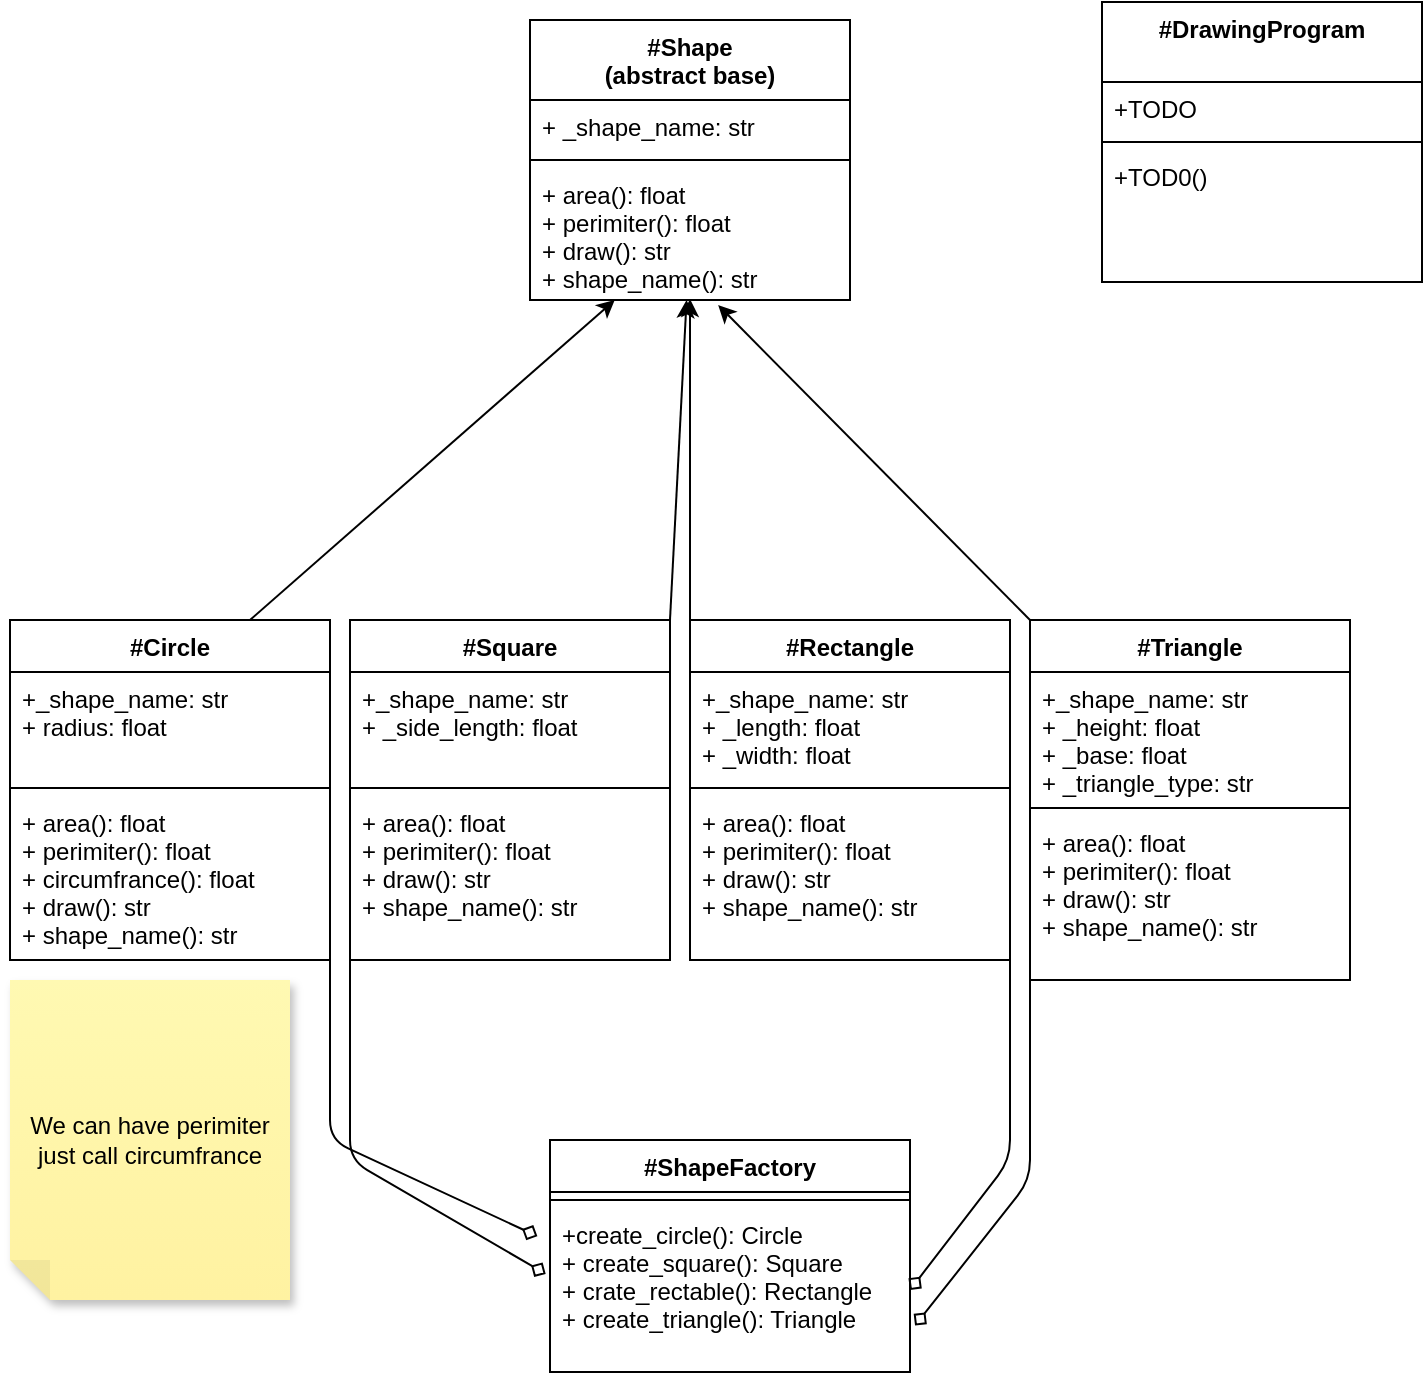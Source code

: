 <mxfile>
    <diagram id="G0MIqGNrroRCxsIIhMxj" name="Page-1">
        <mxGraphModel dx="788" dy="622" grid="0" gridSize="10" guides="1" tooltips="1" connect="1" arrows="1" fold="1" page="1" pageScale="1" pageWidth="1400" pageHeight="850" math="0" shadow="0">
            <root>
                <mxCell id="0"/>
                <mxCell id="1" parent="0"/>
                <mxCell id="6" value="#Shape&#10;(abstract base)" style="swimlane;fontStyle=1;align=center;verticalAlign=top;childLayout=stackLayout;horizontal=1;startSize=40;horizontalStack=0;resizeParent=1;resizeParentMax=0;resizeLast=0;collapsible=1;marginBottom=0;" parent="1" vertex="1">
                    <mxGeometry x="280" y="40" width="160" height="140" as="geometry"/>
                </mxCell>
                <mxCell id="7" value="+ _shape_name: str" style="text;strokeColor=none;fillColor=none;align=left;verticalAlign=top;spacingLeft=4;spacingRight=4;overflow=hidden;rotatable=0;points=[[0,0.5],[1,0.5]];portConstraint=eastwest;" parent="6" vertex="1">
                    <mxGeometry y="40" width="160" height="26" as="geometry"/>
                </mxCell>
                <mxCell id="8" value="" style="line;strokeWidth=1;fillColor=none;align=left;verticalAlign=middle;spacingTop=-1;spacingLeft=3;spacingRight=3;rotatable=0;labelPosition=right;points=[];portConstraint=eastwest;strokeColor=inherit;" parent="6" vertex="1">
                    <mxGeometry y="66" width="160" height="8" as="geometry"/>
                </mxCell>
                <mxCell id="9" value="+ area(): float&#10;+ perimiter(): float&#10;+ draw(): str&#10;+ shape_name(): str&#10;" style="text;strokeColor=none;fillColor=none;align=left;verticalAlign=top;spacingLeft=4;spacingRight=4;overflow=hidden;rotatable=0;points=[[0,0.5],[1,0.5]];portConstraint=eastwest;" parent="6" vertex="1">
                    <mxGeometry y="74" width="160" height="66" as="geometry"/>
                </mxCell>
                <mxCell id="38" style="edgeStyle=none;html=1;exitX=0.75;exitY=0;exitDx=0;exitDy=0;" parent="1" source="19" target="9" edge="1">
                    <mxGeometry relative="1" as="geometry"/>
                </mxCell>
                <mxCell id="19" value="#Circle" style="swimlane;fontStyle=1;align=center;verticalAlign=top;childLayout=stackLayout;horizontal=1;startSize=26;horizontalStack=0;resizeParent=1;resizeParentMax=0;resizeLast=0;collapsible=1;marginBottom=0;" parent="1" vertex="1">
                    <mxGeometry x="20" y="340" width="160" height="170" as="geometry"/>
                </mxCell>
                <mxCell id="20" value="+_shape_name: str&#10;+ radius: float" style="text;strokeColor=none;fillColor=none;align=left;verticalAlign=top;spacingLeft=4;spacingRight=4;overflow=hidden;rotatable=0;points=[[0,0.5],[1,0.5]];portConstraint=eastwest;" parent="19" vertex="1">
                    <mxGeometry y="26" width="160" height="54" as="geometry"/>
                </mxCell>
                <mxCell id="21" value="" style="line;strokeWidth=1;fillColor=none;align=left;verticalAlign=middle;spacingTop=-1;spacingLeft=3;spacingRight=3;rotatable=0;labelPosition=right;points=[];portConstraint=eastwest;strokeColor=inherit;" parent="19" vertex="1">
                    <mxGeometry y="80" width="160" height="8" as="geometry"/>
                </mxCell>
                <mxCell id="22" value="+ area(): float&#10;+ perimiter(): float&#10;+ circumfrance(): float&#10;+ draw(): str&#10;+ shape_name(): str&#10;" style="text;strokeColor=none;fillColor=none;align=left;verticalAlign=top;spacingLeft=4;spacingRight=4;overflow=hidden;rotatable=0;points=[[0,0.5],[1,0.5]];portConstraint=eastwest;" parent="19" vertex="1">
                    <mxGeometry y="88" width="160" height="82" as="geometry"/>
                </mxCell>
                <mxCell id="46" style="edgeStyle=none;html=1;exitX=1;exitY=0;exitDx=0;exitDy=0;" parent="1" source="24" target="9" edge="1">
                    <mxGeometry relative="1" as="geometry"/>
                </mxCell>
                <mxCell id="24" value="#Square" style="swimlane;fontStyle=1;align=center;verticalAlign=top;childLayout=stackLayout;horizontal=1;startSize=26;horizontalStack=0;resizeParent=1;resizeParentMax=0;resizeLast=0;collapsible=1;marginBottom=0;" parent="1" vertex="1">
                    <mxGeometry x="190" y="340" width="160" height="170" as="geometry"/>
                </mxCell>
                <mxCell id="25" value="+_shape_name: str&#10;+ _side_length: float" style="text;strokeColor=none;fillColor=none;align=left;verticalAlign=top;spacingLeft=4;spacingRight=4;overflow=hidden;rotatable=0;points=[[0,0.5],[1,0.5]];portConstraint=eastwest;" parent="24" vertex="1">
                    <mxGeometry y="26" width="160" height="54" as="geometry"/>
                </mxCell>
                <mxCell id="26" value="" style="line;strokeWidth=1;fillColor=none;align=left;verticalAlign=middle;spacingTop=-1;spacingLeft=3;spacingRight=3;rotatable=0;labelPosition=right;points=[];portConstraint=eastwest;strokeColor=inherit;" parent="24" vertex="1">
                    <mxGeometry y="80" width="160" height="8" as="geometry"/>
                </mxCell>
                <mxCell id="27" value="+ area(): float&#10;+ perimiter(): float&#10;+ draw(): str&#10;+ shape_name(): str&#10;" style="text;strokeColor=none;fillColor=none;align=left;verticalAlign=top;spacingLeft=4;spacingRight=4;overflow=hidden;rotatable=0;points=[[0,0.5],[1,0.5]];portConstraint=eastwest;" parent="24" vertex="1">
                    <mxGeometry y="88" width="160" height="82" as="geometry"/>
                </mxCell>
                <mxCell id="40" style="edgeStyle=none;html=1;exitX=0;exitY=0;exitDx=0;exitDy=0;entryX=0.5;entryY=0.992;entryDx=0;entryDy=0;entryPerimeter=0;" parent="1" source="32" target="9" edge="1">
                    <mxGeometry relative="1" as="geometry"/>
                </mxCell>
                <mxCell id="32" value="#Rectangle" style="swimlane;fontStyle=1;align=center;verticalAlign=top;childLayout=stackLayout;horizontal=1;startSize=26;horizontalStack=0;resizeParent=1;resizeParentMax=0;resizeLast=0;collapsible=1;marginBottom=0;" parent="1" vertex="1">
                    <mxGeometry x="360" y="340" width="160" height="170" as="geometry"/>
                </mxCell>
                <mxCell id="33" value="+_shape_name: str&#10;+ _length: float&#10;+ _width: float" style="text;strokeColor=none;fillColor=none;align=left;verticalAlign=top;spacingLeft=4;spacingRight=4;overflow=hidden;rotatable=0;points=[[0,0.5],[1,0.5]];portConstraint=eastwest;" parent="32" vertex="1">
                    <mxGeometry y="26" width="160" height="54" as="geometry"/>
                </mxCell>
                <mxCell id="34" value="" style="line;strokeWidth=1;fillColor=none;align=left;verticalAlign=middle;spacingTop=-1;spacingLeft=3;spacingRight=3;rotatable=0;labelPosition=right;points=[];portConstraint=eastwest;strokeColor=inherit;" parent="32" vertex="1">
                    <mxGeometry y="80" width="160" height="8" as="geometry"/>
                </mxCell>
                <mxCell id="35" value="+ area(): float&#10;+ perimiter(): float&#10;+ draw(): str&#10;+ shape_name(): str&#10;" style="text;strokeColor=none;fillColor=none;align=left;verticalAlign=top;spacingLeft=4;spacingRight=4;overflow=hidden;rotatable=0;points=[[0,0.5],[1,0.5]];portConstraint=eastwest;" parent="32" vertex="1">
                    <mxGeometry y="88" width="160" height="82" as="geometry"/>
                </mxCell>
                <mxCell id="36" value="We can have perimiter just call circumfrance" style="shape=note;whiteSpace=wrap;html=1;backgroundOutline=1;fontColor=#000000;darkOpacity=0.05;fillColor=#FFF9B2;strokeColor=none;fillStyle=solid;direction=west;gradientDirection=north;gradientColor=#FFF2A1;shadow=1;size=20;pointerEvents=1;" parent="1" vertex="1">
                    <mxGeometry x="20" y="520" width="140" height="160" as="geometry"/>
                </mxCell>
                <mxCell id="45" style="edgeStyle=none;html=1;exitX=0;exitY=0;exitDx=0;exitDy=0;entryX=0.588;entryY=1.038;entryDx=0;entryDy=0;entryPerimeter=0;" parent="1" source="41" target="9" edge="1">
                    <mxGeometry relative="1" as="geometry"/>
                </mxCell>
                <mxCell id="41" value="#Triangle" style="swimlane;fontStyle=1;align=center;verticalAlign=top;childLayout=stackLayout;horizontal=1;startSize=26;horizontalStack=0;resizeParent=1;resizeParentMax=0;resizeLast=0;collapsible=1;marginBottom=0;" parent="1" vertex="1">
                    <mxGeometry x="530" y="340" width="160" height="180" as="geometry">
                        <mxRectangle x="530" y="340" width="90" height="30" as="alternateBounds"/>
                    </mxGeometry>
                </mxCell>
                <mxCell id="42" value="+_shape_name: str&#10;+ _height: float&#10;+ _base: float&#10;+ _triangle_type: str" style="text;strokeColor=none;fillColor=none;align=left;verticalAlign=top;spacingLeft=4;spacingRight=4;overflow=hidden;rotatable=0;points=[[0,0.5],[1,0.5]];portConstraint=eastwest;" parent="41" vertex="1">
                    <mxGeometry y="26" width="160" height="64" as="geometry"/>
                </mxCell>
                <mxCell id="43" value="" style="line;strokeWidth=1;fillColor=none;align=left;verticalAlign=middle;spacingTop=-1;spacingLeft=3;spacingRight=3;rotatable=0;labelPosition=right;points=[];portConstraint=eastwest;strokeColor=inherit;" parent="41" vertex="1">
                    <mxGeometry y="90" width="160" height="8" as="geometry"/>
                </mxCell>
                <mxCell id="44" value="+ area(): float&#10;+ perimiter(): float&#10;+ draw(): str&#10;+ shape_name(): str&#10;" style="text;strokeColor=none;fillColor=none;align=left;verticalAlign=top;spacingLeft=4;spacingRight=4;overflow=hidden;rotatable=0;points=[[0,0.5],[1,0.5]];portConstraint=eastwest;" parent="41" vertex="1">
                    <mxGeometry y="98" width="160" height="82" as="geometry"/>
                </mxCell>
                <mxCell id="47" value="#ShapeFactory" style="swimlane;fontStyle=1;align=center;verticalAlign=top;childLayout=stackLayout;horizontal=1;startSize=26;horizontalStack=0;resizeParent=1;resizeParentMax=0;resizeLast=0;collapsible=1;marginBottom=0;" parent="1" vertex="1">
                    <mxGeometry x="290" y="600" width="180" height="116" as="geometry">
                        <mxRectangle x="530" y="340" width="90" height="30" as="alternateBounds"/>
                    </mxGeometry>
                </mxCell>
                <mxCell id="49" value="" style="line;strokeWidth=1;fillColor=none;align=left;verticalAlign=middle;spacingTop=-1;spacingLeft=3;spacingRight=3;rotatable=0;labelPosition=right;points=[];portConstraint=eastwest;strokeColor=inherit;" parent="47" vertex="1">
                    <mxGeometry y="26" width="180" height="8" as="geometry"/>
                </mxCell>
                <mxCell id="50" value="+create_circle(): Circle&#10;+ create_square(): Square&#10;+ crate_rectable(): Rectangle&#10;+ create_triangle(): Triangle" style="text;strokeColor=none;fillColor=none;align=left;verticalAlign=top;spacingLeft=4;spacingRight=4;overflow=hidden;rotatable=0;points=[[0,0.5],[1,0.5]];portConstraint=eastwest;" parent="47" vertex="1">
                    <mxGeometry y="34" width="180" height="82" as="geometry"/>
                </mxCell>
                <mxCell id="51" style="edgeStyle=none;html=1;exitX=1;exitY=0.5;exitDx=0;exitDy=0;entryX=-0.035;entryY=0.172;entryDx=0;entryDy=0;entryPerimeter=0;endArrow=diamond;endFill=0;" parent="1" source="22" target="50" edge="1">
                    <mxGeometry relative="1" as="geometry">
                        <Array as="points">
                            <mxPoint x="180" y="600"/>
                        </Array>
                    </mxGeometry>
                </mxCell>
                <mxCell id="52" style="edgeStyle=none;html=1;exitX=0;exitY=0.5;exitDx=0;exitDy=0;entryX=-0.012;entryY=0.402;entryDx=0;entryDy=0;entryPerimeter=0;endArrow=diamond;endFill=0;" parent="1" source="27" target="50" edge="1">
                    <mxGeometry relative="1" as="geometry">
                        <Array as="points">
                            <mxPoint x="190" y="610"/>
                        </Array>
                    </mxGeometry>
                </mxCell>
                <mxCell id="53" style="edgeStyle=none;html=1;exitX=1;exitY=0.5;exitDx=0;exitDy=0;entryX=1;entryY=0.5;entryDx=0;entryDy=0;endArrow=diamond;endFill=0;" parent="1" source="35" target="50" edge="1">
                    <mxGeometry relative="1" as="geometry">
                        <Array as="points">
                            <mxPoint x="520" y="610"/>
                        </Array>
                    </mxGeometry>
                </mxCell>
                <mxCell id="54" style="edgeStyle=none;html=1;exitX=0;exitY=0.5;exitDx=0;exitDy=0;entryX=1.014;entryY=0.717;entryDx=0;entryDy=0;entryPerimeter=0;endArrow=diamond;endFill=0;" parent="1" source="44" target="50" edge="1">
                    <mxGeometry relative="1" as="geometry">
                        <Array as="points">
                            <mxPoint x="530" y="620"/>
                        </Array>
                    </mxGeometry>
                </mxCell>
                <mxCell id="55" value="#DrawingProgram" style="swimlane;fontStyle=1;align=center;verticalAlign=top;childLayout=stackLayout;horizontal=1;startSize=40;horizontalStack=0;resizeParent=1;resizeParentMax=0;resizeLast=0;collapsible=1;marginBottom=0;" vertex="1" parent="1">
                    <mxGeometry x="566" y="31" width="160" height="140" as="geometry"/>
                </mxCell>
                <mxCell id="56" value="+TODO" style="text;strokeColor=none;fillColor=none;align=left;verticalAlign=top;spacingLeft=4;spacingRight=4;overflow=hidden;rotatable=0;points=[[0,0.5],[1,0.5]];portConstraint=eastwest;" vertex="1" parent="55">
                    <mxGeometry y="40" width="160" height="26" as="geometry"/>
                </mxCell>
                <mxCell id="57" value="" style="line;strokeWidth=1;fillColor=none;align=left;verticalAlign=middle;spacingTop=-1;spacingLeft=3;spacingRight=3;rotatable=0;labelPosition=right;points=[];portConstraint=eastwest;strokeColor=inherit;" vertex="1" parent="55">
                    <mxGeometry y="66" width="160" height="8" as="geometry"/>
                </mxCell>
                <mxCell id="58" value="+TOD0()" style="text;strokeColor=none;fillColor=none;align=left;verticalAlign=top;spacingLeft=4;spacingRight=4;overflow=hidden;rotatable=0;points=[[0,0.5],[1,0.5]];portConstraint=eastwest;" vertex="1" parent="55">
                    <mxGeometry y="74" width="160" height="66" as="geometry"/>
                </mxCell>
            </root>
        </mxGraphModel>
    </diagram>
</mxfile>